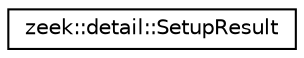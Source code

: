digraph "Graphical Class Hierarchy"
{
 // LATEX_PDF_SIZE
  edge [fontname="Helvetica",fontsize="10",labelfontname="Helvetica",labelfontsize="10"];
  node [fontname="Helvetica",fontsize="10",shape=record];
  rankdir="LR";
  Node0 [label="zeek::detail::SetupResult",height=0.2,width=0.4,color="black", fillcolor="white", style="filled",URL="$d2/d12/namespacezeek_1_1detail.html#d4/df1/structzeek_1_1detail_1_1SetupResult",tooltip=" "];
}
